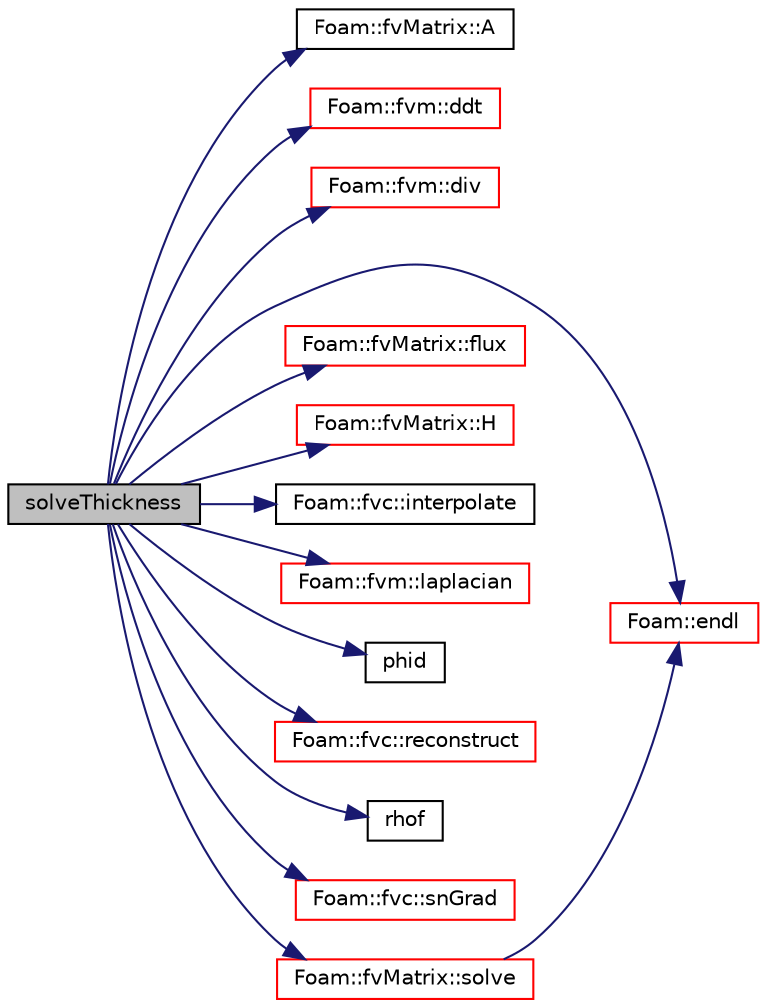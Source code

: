 digraph "solveThickness"
{
  bgcolor="transparent";
  edge [fontname="Helvetica",fontsize="10",labelfontname="Helvetica",labelfontsize="10"];
  node [fontname="Helvetica",fontsize="10",shape=record];
  rankdir="LR";
  Node1 [label="solveThickness",height=0.2,width=0.4,color="black", fillcolor="grey75", style="filled", fontcolor="black"];
  Node1 -> Node2 [color="midnightblue",fontsize="10",style="solid",fontname="Helvetica"];
  Node2 [label="Foam::fvMatrix::A",height=0.2,width=0.4,color="black",URL="$a00875.html#acb48c770cccad36df7cc8e0b81356294",tooltip="Return the central coefficient. "];
  Node1 -> Node3 [color="midnightblue",fontsize="10",style="solid",fontname="Helvetica"];
  Node3 [label="Foam::fvm::ddt",height=0.2,width=0.4,color="red",URL="$a10760.html#a2d88eca98ab69b84af7ddb96e35f5a44"];
  Node1 -> Node4 [color="midnightblue",fontsize="10",style="solid",fontname="Helvetica"];
  Node4 [label="Foam::fvm::div",height=0.2,width=0.4,color="red",URL="$a10760.html#a058dd4757c11ae656c8d576632b33d25"];
  Node1 -> Node5 [color="midnightblue",fontsize="10",style="solid",fontname="Helvetica"];
  Node5 [label="Foam::endl",height=0.2,width=0.4,color="red",URL="$a10725.html#a2db8fe02a0d3909e9351bb4275b23ce4",tooltip="Add newline and flush stream. "];
  Node1 -> Node6 [color="midnightblue",fontsize="10",style="solid",fontname="Helvetica"];
  Node6 [label="Foam::fvMatrix::flux",height=0.2,width=0.4,color="red",URL="$a00875.html#a5e4227643f4fd605147b872caf525f1f",tooltip="Return the face-flux field from the matrix. "];
  Node1 -> Node7 [color="midnightblue",fontsize="10",style="solid",fontname="Helvetica"];
  Node7 [label="Foam::fvMatrix::H",height=0.2,width=0.4,color="red",URL="$a00875.html#af73e8138ebff34f6f35deff774acc485",tooltip="Return the H operation source. "];
  Node1 -> Node8 [color="midnightblue",fontsize="10",style="solid",fontname="Helvetica"];
  Node8 [label="Foam::fvc::interpolate",height=0.2,width=0.4,color="black",URL="$a10759.html#a768cc91e806b7278729a11134de57ecf",tooltip="Interpolate field onto faces using scheme given by Istream. "];
  Node1 -> Node9 [color="midnightblue",fontsize="10",style="solid",fontname="Helvetica"];
  Node9 [label="Foam::fvm::laplacian",height=0.2,width=0.4,color="red",URL="$a10760.html#a05679b154654e47e9f1e2fbd2bc0bae0"];
  Node1 -> Node10 [color="midnightblue",fontsize="10",style="solid",fontname="Helvetica"];
  Node10 [label="phid",height=0.2,width=0.4,color="black",URL="$a02930.html#a0b3b953f2fc55278d35524cec1e30965"];
  Node1 -> Node11 [color="midnightblue",fontsize="10",style="solid",fontname="Helvetica"];
  Node11 [label="Foam::fvc::reconstruct",height=0.2,width=0.4,color="red",URL="$a10759.html#ad8a6471328adb4cddcc0d4cedfa39ca2"];
  Node1 -> Node12 [color="midnightblue",fontsize="10",style="solid",fontname="Helvetica"];
  Node12 [label="rhof",height=0.2,width=0.4,color="black",URL="$a03146.html#a61ba46a68b6daa1201ecb971ea965e17"];
  Node1 -> Node13 [color="midnightblue",fontsize="10",style="solid",fontname="Helvetica"];
  Node13 [label="Foam::fvc::snGrad",height=0.2,width=0.4,color="red",URL="$a10759.html#a15da734ee906cb52cf17937ab84c41a0"];
  Node1 -> Node14 [color="midnightblue",fontsize="10",style="solid",fontname="Helvetica"];
  Node14 [label="Foam::fvMatrix::solve",height=0.2,width=0.4,color="red",URL="$a00875.html#a0966e44d9a6bc12663a0d60e8e038307",tooltip="Solve segregated or coupled returning the solution statistics. "];
  Node14 -> Node5 [color="midnightblue",fontsize="10",style="solid",fontname="Helvetica"];
}

